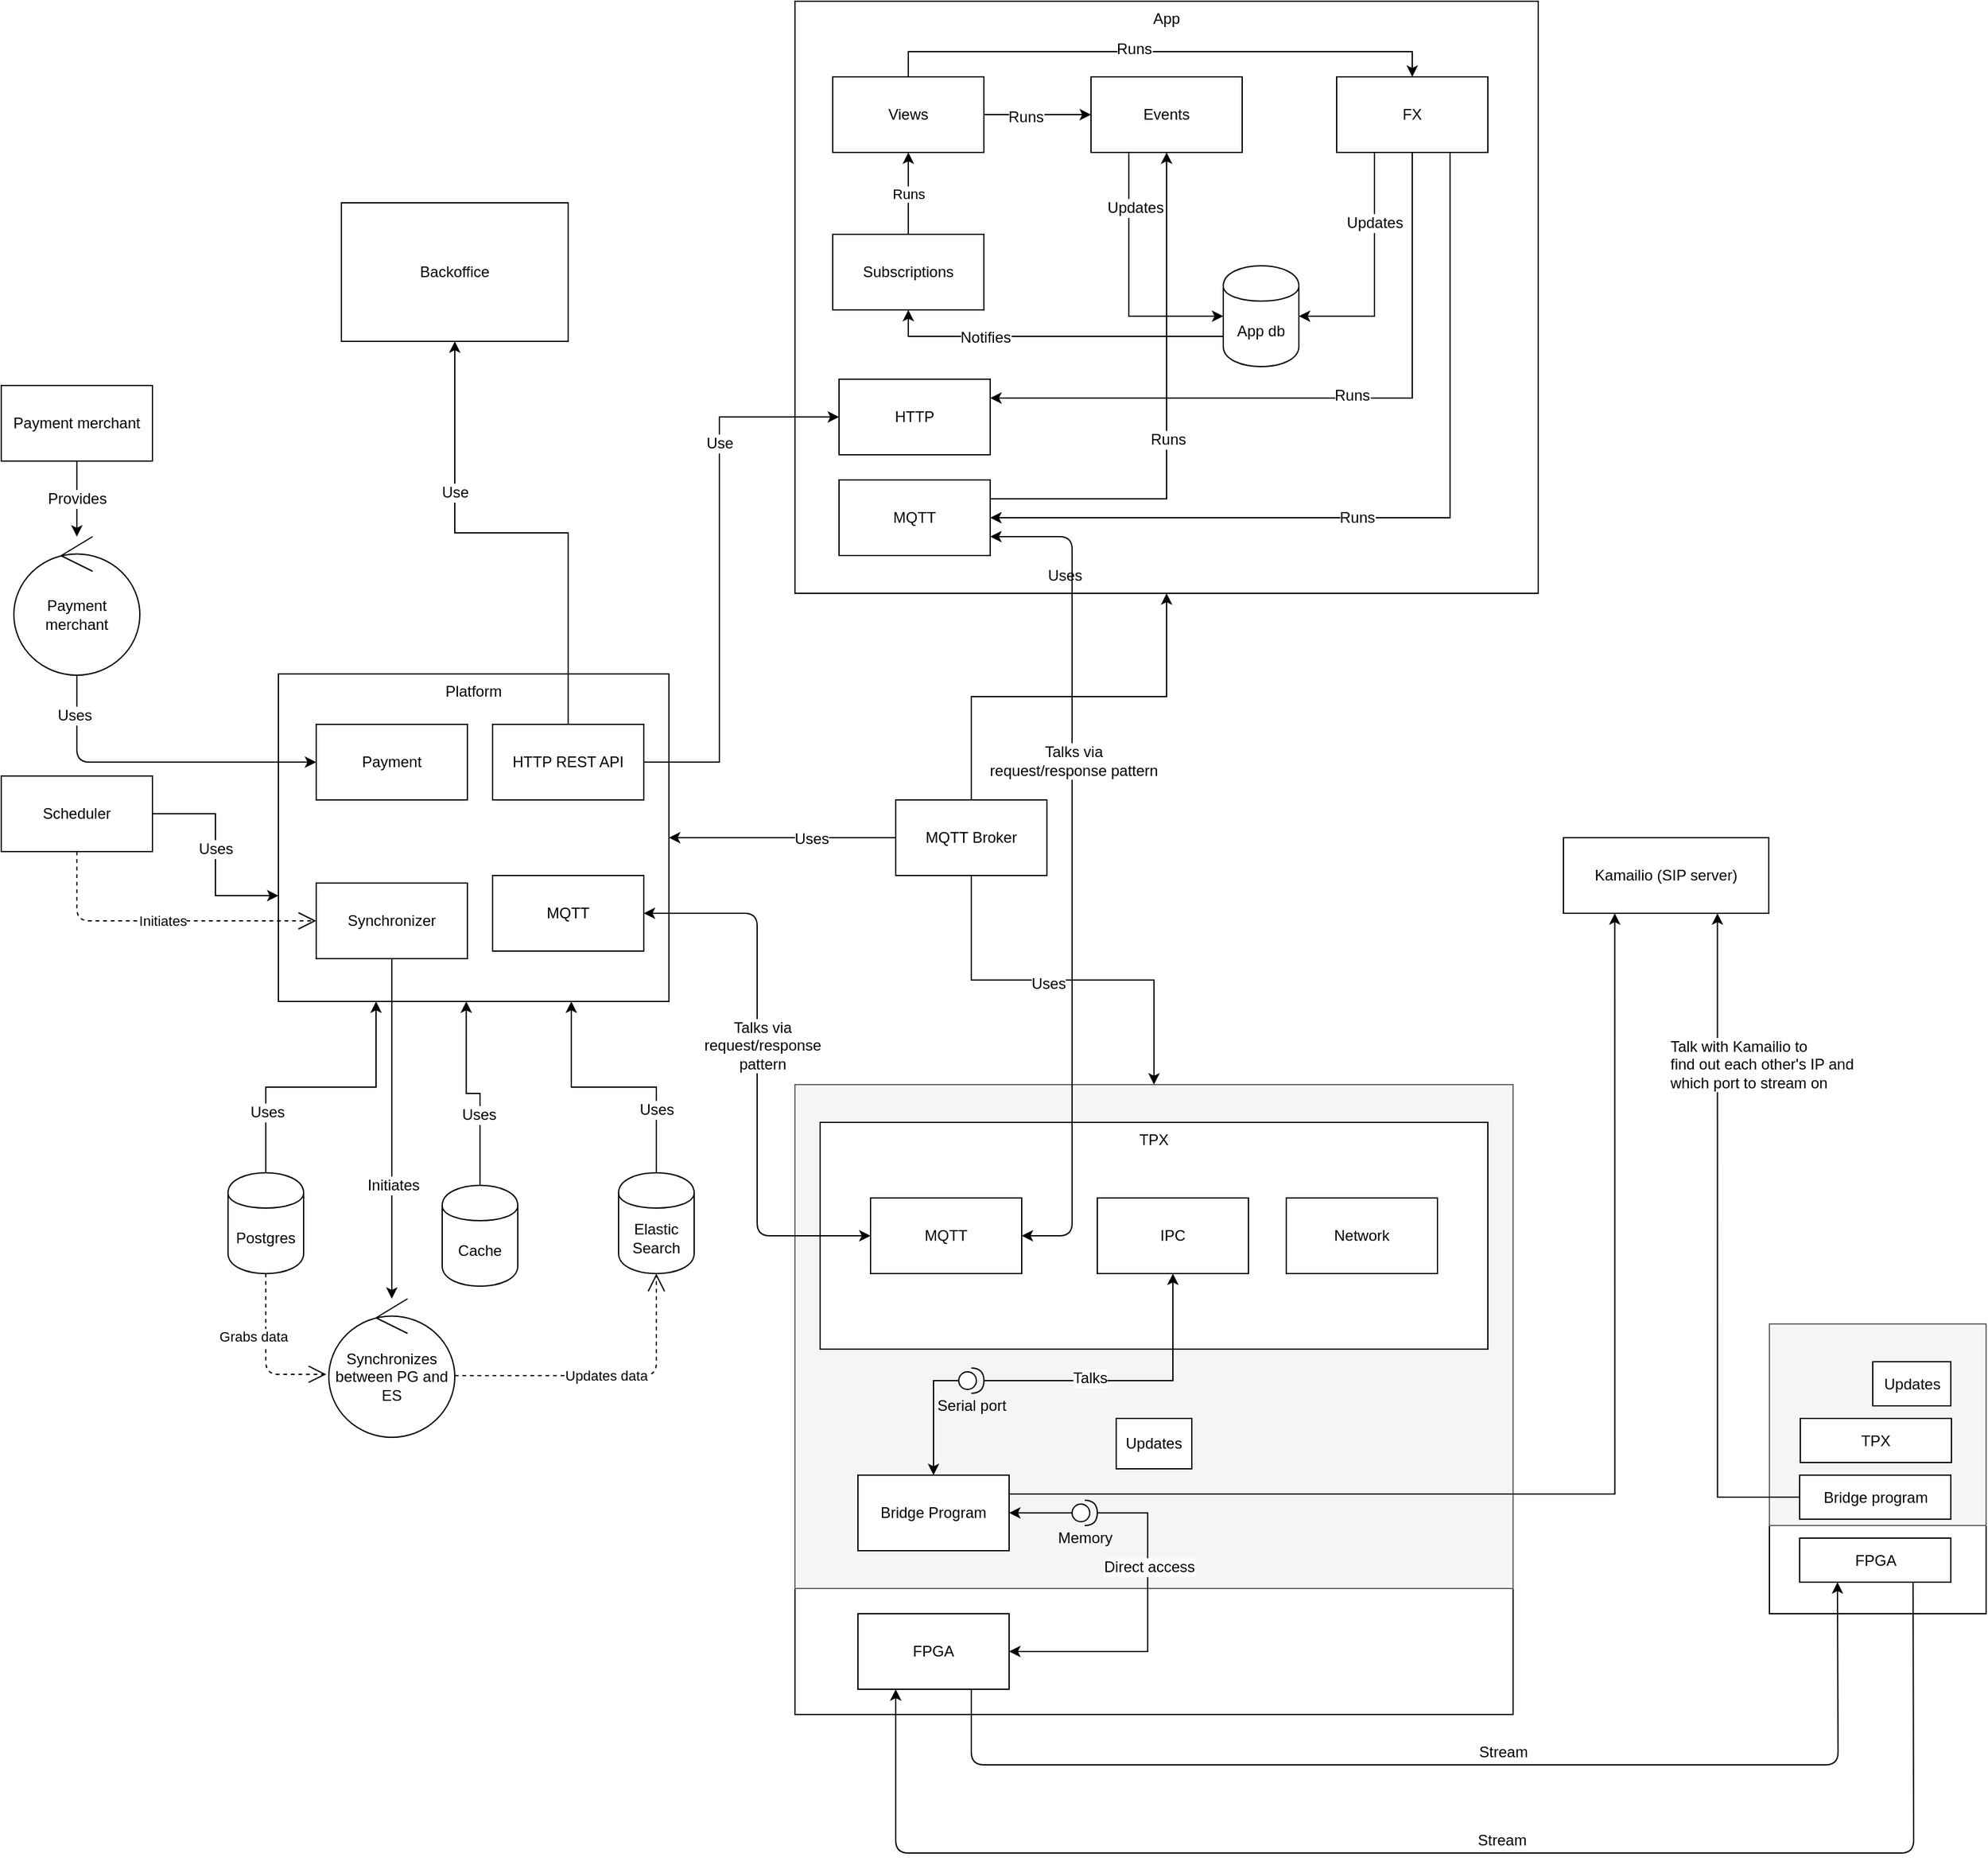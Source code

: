 <mxfile version="15.7.3" type="device" pages="2"><diagram id="HT5dJQFOs7rQw-L5njUV" name="Architecture"><mxGraphModel dx="2128" dy="2375" grid="1" gridSize="10" guides="1" tooltips="1" connect="1" arrows="1" fold="1" page="1" pageScale="1" pageWidth="827" pageHeight="1169" math="0" shadow="0"><root><mxCell id="0"/><mxCell id="1" parent="0"/><mxCell id="mFptrbSdOVOwzfB0CkBi-6" value="Teleporter" style="rounded=0;whiteSpace=wrap;html=1;verticalAlign=top;" parent="1" vertex="1"><mxGeometry x="1153.5" y="840" width="172" height="230" as="geometry"/></mxCell><mxCell id="mFptrbSdOVOwzfB0CkBi-57" value="" style="rounded=0;whiteSpace=wrap;html=1;labelBackgroundColor=#ffffff;fillColor=#f5f5f5;strokeColor=#666666;fontColor=#333333;" parent="1" vertex="1"><mxGeometry x="1153.5" y="840" width="172" height="160" as="geometry"/></mxCell><mxCell id="2HU5JcgqgjeHZwn7uKAU-3" value="Teleporter" style="rounded=0;whiteSpace=wrap;html=1;verticalAlign=top;" parent="1" vertex="1"><mxGeometry x="380" y="650" width="570" height="500" as="geometry"/></mxCell><mxCell id="mFptrbSdOVOwzfB0CkBi-56" value="" style="rounded=0;whiteSpace=wrap;html=1;labelBackgroundColor=#ffffff;fillColor=#f5f5f5;strokeColor=#666666;fontColor=#333333;" parent="1" vertex="1"><mxGeometry x="380" y="650" width="570" height="400" as="geometry"/></mxCell><mxCell id="2HU5JcgqgjeHZwn7uKAU-63" value="TPX" style="rounded=0;whiteSpace=wrap;html=1;align=center;verticalAlign=top;" parent="1" vertex="1"><mxGeometry x="400" y="680" width="530" height="180" as="geometry"/></mxCell><mxCell id="2HU5JcgqgjeHZwn7uKAU-1" value="App" style="rounded=0;whiteSpace=wrap;html=1;verticalAlign=top;" parent="1" vertex="1"><mxGeometry x="380" y="-210" width="590" height="470" as="geometry"/></mxCell><mxCell id="2HU5JcgqgjeHZwn7uKAU-2" value="Platform" style="rounded=0;whiteSpace=wrap;html=1;align=center;verticalAlign=top;" parent="1" vertex="1"><mxGeometry x="-30" y="324" width="310" height="260" as="geometry"/></mxCell><mxCell id="2HU5JcgqgjeHZwn7uKAU-33" style="edgeStyle=orthogonalEdgeStyle;rounded=0;orthogonalLoop=1;jettySize=auto;html=1;exitX=0.5;exitY=1;exitDx=0;exitDy=0;" parent="1" source="2HU5JcgqgjeHZwn7uKAU-4" target="2HU5JcgqgjeHZwn7uKAU-3" edge="1"><mxGeometry relative="1" as="geometry"/></mxCell><mxCell id="2HU5JcgqgjeHZwn7uKAU-38" value="Uses" style="text;html=1;resizable=0;points=[];align=center;verticalAlign=middle;labelBackgroundColor=#ffffff;" parent="2HU5JcgqgjeHZwn7uKAU-33" vertex="1" connectable="0"><mxGeometry x="0.248" y="1" relative="1" as="geometry"><mxPoint x="-50" y="4" as="offset"/></mxGeometry></mxCell><mxCell id="2HU5JcgqgjeHZwn7uKAU-34" style="edgeStyle=orthogonalEdgeStyle;rounded=0;orthogonalLoop=1;jettySize=auto;html=1;exitX=0.5;exitY=0;exitDx=0;exitDy=0;entryX=0.5;entryY=1;entryDx=0;entryDy=0;" parent="1" source="2HU5JcgqgjeHZwn7uKAU-4" target="2HU5JcgqgjeHZwn7uKAU-1" edge="1"><mxGeometry relative="1" as="geometry"/></mxCell><mxCell id="2HU5JcgqgjeHZwn7uKAU-37" value="Uses" style="text;html=1;resizable=0;points=[];align=center;verticalAlign=middle;labelBackgroundColor=#ffffff;" parent="2HU5JcgqgjeHZwn7uKAU-34" vertex="1" connectable="0"><mxGeometry x="-0.344" y="48" relative="1" as="geometry"><mxPoint x="51" y="-48" as="offset"/></mxGeometry></mxCell><mxCell id="2HU5JcgqgjeHZwn7uKAU-35" style="edgeStyle=orthogonalEdgeStyle;rounded=0;orthogonalLoop=1;jettySize=auto;html=1;exitX=0;exitY=0.5;exitDx=0;exitDy=0;entryX=1;entryY=0.5;entryDx=0;entryDy=0;" parent="1" source="2HU5JcgqgjeHZwn7uKAU-4" target="2HU5JcgqgjeHZwn7uKAU-2" edge="1"><mxGeometry relative="1" as="geometry"/></mxCell><mxCell id="2HU5JcgqgjeHZwn7uKAU-36" value="Uses" style="text;html=1;resizable=0;points=[];align=center;verticalAlign=middle;labelBackgroundColor=#ffffff;" parent="2HU5JcgqgjeHZwn7uKAU-35" vertex="1" connectable="0"><mxGeometry x="-0.256" y="1" relative="1" as="geometry"><mxPoint as="offset"/></mxGeometry></mxCell><mxCell id="2HU5JcgqgjeHZwn7uKAU-4" value="MQTT Broker" style="rounded=0;whiteSpace=wrap;html=1;" parent="1" vertex="1"><mxGeometry x="460" y="424" width="120" height="60" as="geometry"/></mxCell><mxCell id="2HU5JcgqgjeHZwn7uKAU-13" style="edgeStyle=orthogonalEdgeStyle;rounded=0;orthogonalLoop=1;jettySize=auto;html=1;exitX=0.5;exitY=0;exitDx=0;exitDy=0;entryX=0.25;entryY=1;entryDx=0;entryDy=0;" parent="1" source="2HU5JcgqgjeHZwn7uKAU-7" target="2HU5JcgqgjeHZwn7uKAU-2" edge="1"><mxGeometry relative="1" as="geometry"/></mxCell><mxCell id="2HU5JcgqgjeHZwn7uKAU-15" value="Uses" style="text;html=1;resizable=0;points=[];align=center;verticalAlign=middle;labelBackgroundColor=#ffffff;" parent="2HU5JcgqgjeHZwn7uKAU-13" vertex="1" connectable="0"><mxGeometry x="-0.564" y="-1" relative="1" as="geometry"><mxPoint as="offset"/></mxGeometry></mxCell><mxCell id="2HU5JcgqgjeHZwn7uKAU-7" value="Postgres" style="shape=cylinder;whiteSpace=wrap;html=1;boundedLbl=1;backgroundOutline=1;align=center;" parent="1" vertex="1"><mxGeometry x="-70" y="720" width="60" height="80" as="geometry"/></mxCell><mxCell id="2HU5JcgqgjeHZwn7uKAU-12" style="edgeStyle=orthogonalEdgeStyle;rounded=0;orthogonalLoop=1;jettySize=auto;html=1;exitX=0.5;exitY=0;exitDx=0;exitDy=0;entryX=0.75;entryY=1;entryDx=0;entryDy=0;" parent="1" source="2HU5JcgqgjeHZwn7uKAU-8" target="2HU5JcgqgjeHZwn7uKAU-2" edge="1"><mxGeometry relative="1" as="geometry"/></mxCell><mxCell id="2HU5JcgqgjeHZwn7uKAU-16" value="Uses" style="text;html=1;resizable=0;points=[];align=center;verticalAlign=middle;labelBackgroundColor=#ffffff;" parent="2HU5JcgqgjeHZwn7uKAU-12" vertex="1" connectable="0"><mxGeometry x="-0.412" y="1" relative="1" as="geometry"><mxPoint x="1" y="10" as="offset"/></mxGeometry></mxCell><mxCell id="2HU5JcgqgjeHZwn7uKAU-8" value="Elastic&lt;br&gt;Search" style="shape=cylinder;whiteSpace=wrap;html=1;boundedLbl=1;backgroundOutline=1;align=center;" parent="1" vertex="1"><mxGeometry x="240" y="720" width="60" height="80" as="geometry"/></mxCell><mxCell id="2HU5JcgqgjeHZwn7uKAU-55" style="edgeStyle=orthogonalEdgeStyle;rounded=0;orthogonalLoop=1;jettySize=auto;html=1;exitX=1;exitY=0.5;exitDx=0;exitDy=0;entryX=0;entryY=0.5;entryDx=0;entryDy=0;" parent="1" source="2HU5JcgqgjeHZwn7uKAU-14" target="2HU5JcgqgjeHZwn7uKAU-52" edge="1"><mxGeometry relative="1" as="geometry"><Array as="points"><mxPoint x="320" y="394"/><mxPoint x="320" y="120"/></Array></mxGeometry></mxCell><mxCell id="2HU5JcgqgjeHZwn7uKAU-56" value="Use" style="text;html=1;resizable=0;points=[];align=center;verticalAlign=middle;labelBackgroundColor=#ffffff;" parent="2HU5JcgqgjeHZwn7uKAU-55" vertex="1" connectable="0"><mxGeometry x="0.067" y="-2" relative="1" as="geometry"><mxPoint x="-2" y="-84" as="offset"/></mxGeometry></mxCell><mxCell id="mFptrbSdOVOwzfB0CkBi-19" style="edgeStyle=orthogonalEdgeStyle;rounded=0;orthogonalLoop=1;jettySize=auto;html=1;exitX=0.5;exitY=0;exitDx=0;exitDy=0;" parent="1" source="2HU5JcgqgjeHZwn7uKAU-14" target="mFptrbSdOVOwzfB0CkBi-17" edge="1"><mxGeometry relative="1" as="geometry"/></mxCell><mxCell id="mFptrbSdOVOwzfB0CkBi-20" value="Use" style="text;html=1;resizable=0;points=[];align=center;verticalAlign=middle;labelBackgroundColor=#ffffff;" parent="mFptrbSdOVOwzfB0CkBi-19" vertex="1" connectable="0"><mxGeometry x="-0.283" y="41" relative="1" as="geometry"><mxPoint x="-49" y="-43" as="offset"/></mxGeometry></mxCell><mxCell id="2HU5JcgqgjeHZwn7uKAU-14" value="HTTP REST API" style="rounded=0;whiteSpace=wrap;html=1;align=center;" parent="1" vertex="1"><mxGeometry x="140" y="364" width="120" height="60" as="geometry"/></mxCell><mxCell id="2HU5JcgqgjeHZwn7uKAU-18" style="edgeStyle=orthogonalEdgeStyle;rounded=0;orthogonalLoop=1;jettySize=auto;html=1;exitX=0.5;exitY=0;exitDx=0;exitDy=0;entryX=0.481;entryY=1;entryDx=0;entryDy=0;entryPerimeter=0;" parent="1" source="2HU5JcgqgjeHZwn7uKAU-17" target="2HU5JcgqgjeHZwn7uKAU-2" edge="1"><mxGeometry relative="1" as="geometry"/></mxCell><mxCell id="2HU5JcgqgjeHZwn7uKAU-19" value="Uses" style="text;html=1;resizable=0;points=[];align=center;verticalAlign=middle;labelBackgroundColor=#ffffff;" parent="2HU5JcgqgjeHZwn7uKAU-18" vertex="1" connectable="0"><mxGeometry x="-0.287" y="1" relative="1" as="geometry"><mxPoint as="offset"/></mxGeometry></mxCell><mxCell id="2HU5JcgqgjeHZwn7uKAU-17" value="Cache" style="shape=cylinder;whiteSpace=wrap;html=1;boundedLbl=1;backgroundOutline=1;align=center;" parent="1" vertex="1"><mxGeometry x="100" y="730" width="60" height="80" as="geometry"/></mxCell><mxCell id="2HU5JcgqgjeHZwn7uKAU-22" style="edgeStyle=orthogonalEdgeStyle;rounded=0;orthogonalLoop=1;jettySize=auto;html=1;exitX=1;exitY=0.5;exitDx=0;exitDy=0;entryX=0;entryY=0.677;entryDx=0;entryDy=0;entryPerimeter=0;" parent="1" source="2HU5JcgqgjeHZwn7uKAU-20" target="2HU5JcgqgjeHZwn7uKAU-2" edge="1"><mxGeometry relative="1" as="geometry"/></mxCell><mxCell id="2HU5JcgqgjeHZwn7uKAU-23" value="Uses" style="text;html=1;resizable=0;points=[];align=center;verticalAlign=middle;labelBackgroundColor=#ffffff;" parent="2HU5JcgqgjeHZwn7uKAU-22" vertex="1" connectable="0"><mxGeometry x="-0.309" relative="1" as="geometry"><mxPoint y="21" as="offset"/></mxGeometry></mxCell><mxCell id="2HU5JcgqgjeHZwn7uKAU-20" value="Scheduler" style="rounded=0;whiteSpace=wrap;html=1;align=center;" parent="1" vertex="1"><mxGeometry x="-250" y="405" width="120" height="60" as="geometry"/></mxCell><mxCell id="2HU5JcgqgjeHZwn7uKAU-25" style="edgeStyle=orthogonalEdgeStyle;rounded=0;orthogonalLoop=1;jettySize=auto;html=1;exitX=0.5;exitY=1;exitDx=0;exitDy=0;" parent="1" source="2HU5JcgqgjeHZwn7uKAU-21" target="2HU5JcgqgjeHZwn7uKAU-24" edge="1"><mxGeometry relative="1" as="geometry"/></mxCell><mxCell id="2HU5JcgqgjeHZwn7uKAU-26" value="Initiates" style="text;html=1;resizable=0;points=[];align=center;verticalAlign=middle;labelBackgroundColor=#ffffff;" parent="2HU5JcgqgjeHZwn7uKAU-25" vertex="1" connectable="0"><mxGeometry x="0.333" y="1" relative="1" as="geometry"><mxPoint as="offset"/></mxGeometry></mxCell><mxCell id="2HU5JcgqgjeHZwn7uKAU-21" value="Synchronizer" style="rounded=0;whiteSpace=wrap;html=1;align=center;" parent="1" vertex="1"><mxGeometry y="490" width="120" height="60" as="geometry"/></mxCell><mxCell id="2HU5JcgqgjeHZwn7uKAU-24" value="Synchronizes between PG and ES" style="ellipse;shape=umlControl;whiteSpace=wrap;html=1;align=center;" parent="1" vertex="1"><mxGeometry x="10" y="820" width="100" height="110" as="geometry"/></mxCell><mxCell id="2HU5JcgqgjeHZwn7uKAU-30" value="Grabs data" style="endArrow=open;endSize=12;dashed=1;html=1;entryX=-0.02;entryY=0.545;entryDx=0;entryDy=0;entryPerimeter=0;exitX=0.5;exitY=1;exitDx=0;exitDy=0;" parent="1" source="2HU5JcgqgjeHZwn7uKAU-7" target="2HU5JcgqgjeHZwn7uKAU-24" edge="1"><mxGeometry x="-0.219" y="-10" width="160" relative="1" as="geometry"><mxPoint x="-250" y="950" as="sourcePoint"/><mxPoint x="-90" y="950" as="targetPoint"/><Array as="points"><mxPoint x="-40" y="880"/></Array><mxPoint as="offset"/></mxGeometry></mxCell><mxCell id="2HU5JcgqgjeHZwn7uKAU-31" value="Updates data" style="endArrow=open;endSize=12;dashed=1;html=1;exitX=1;exitY=0.555;exitDx=0;exitDy=0;exitPerimeter=0;entryX=0.5;entryY=1;entryDx=0;entryDy=0;" parent="1" source="2HU5JcgqgjeHZwn7uKAU-24" target="2HU5JcgqgjeHZwn7uKAU-8" edge="1"><mxGeometry width="160" relative="1" as="geometry"><mxPoint x="150" y="890" as="sourcePoint"/><mxPoint x="310" y="890" as="targetPoint"/><Array as="points"><mxPoint x="270" y="881"/></Array></mxGeometry></mxCell><mxCell id="2HU5JcgqgjeHZwn7uKAU-32" value="Initiates" style="endArrow=open;endSize=12;dashed=1;html=1;exitX=0.5;exitY=1;exitDx=0;exitDy=0;entryX=0;entryY=0.5;entryDx=0;entryDy=0;" parent="1" source="2HU5JcgqgjeHZwn7uKAU-20" target="2HU5JcgqgjeHZwn7uKAU-21" edge="1"><mxGeometry width="160" relative="1" as="geometry"><mxPoint x="-250" y="950" as="sourcePoint"/><mxPoint x="-90" y="950" as="targetPoint"/><Array as="points"><mxPoint x="-190" y="520"/></Array></mxGeometry></mxCell><mxCell id="2HU5JcgqgjeHZwn7uKAU-45" value="MQTT" style="rounded=0;whiteSpace=wrap;html=1;align=center;" parent="1" vertex="1"><mxGeometry x="140" y="484" width="120" height="60" as="geometry"/></mxCell><mxCell id="mFptrbSdOVOwzfB0CkBi-40" style="edgeStyle=orthogonalEdgeStyle;rounded=0;orthogonalLoop=1;jettySize=auto;html=1;exitX=1;exitY=0.25;exitDx=0;exitDy=0;entryX=0.5;entryY=1;entryDx=0;entryDy=0;" parent="1" source="2HU5JcgqgjeHZwn7uKAU-46" target="mFptrbSdOVOwzfB0CkBi-32" edge="1"><mxGeometry relative="1" as="geometry"/></mxCell><mxCell id="mFptrbSdOVOwzfB0CkBi-41" value="Runs" style="text;html=1;resizable=0;points=[];align=center;verticalAlign=middle;labelBackgroundColor=#ffffff;" parent="mFptrbSdOVOwzfB0CkBi-40" vertex="1" connectable="0"><mxGeometry x="-0.199" y="21" relative="1" as="geometry"><mxPoint x="22" y="-21" as="offset"/></mxGeometry></mxCell><mxCell id="2HU5JcgqgjeHZwn7uKAU-46" value="MQTT" style="rounded=0;whiteSpace=wrap;html=1;align=center;" parent="1" vertex="1"><mxGeometry x="415" y="170" width="120" height="60" as="geometry"/></mxCell><mxCell id="2HU5JcgqgjeHZwn7uKAU-48" value="" style="endArrow=classic;startArrow=classic;html=1;entryX=1;entryY=0.75;entryDx=0;entryDy=0;exitX=1;exitY=0.5;exitDx=0;exitDy=0;" parent="1" source="2HU5JcgqgjeHZwn7uKAU-47" target="2HU5JcgqgjeHZwn7uKAU-46" edge="1"><mxGeometry width="50" height="50" relative="1" as="geometry"><mxPoint x="-200" y="1000" as="sourcePoint"/><mxPoint x="-160" y="950" as="targetPoint"/><Array as="points"><mxPoint x="600" y="770"/><mxPoint x="600" y="215"/></Array></mxGeometry></mxCell><mxCell id="2HU5JcgqgjeHZwn7uKAU-49" value="Talks via &lt;br&gt;request/response pattern" style="text;html=1;resizable=0;points=[];align=center;verticalAlign=middle;labelBackgroundColor=#ffffff;" parent="2HU5JcgqgjeHZwn7uKAU-48" vertex="1" connectable="0"><mxGeometry x="0.264" y="-1" relative="1" as="geometry"><mxPoint as="offset"/></mxGeometry></mxCell><mxCell id="2HU5JcgqgjeHZwn7uKAU-50" value="" style="endArrow=classic;startArrow=classic;html=1;entryX=0;entryY=0.5;entryDx=0;entryDy=0;exitX=1;exitY=0.5;exitDx=0;exitDy=0;" parent="1" source="2HU5JcgqgjeHZwn7uKAU-45" target="2HU5JcgqgjeHZwn7uKAU-47" edge="1"><mxGeometry width="50" height="50" relative="1" as="geometry"><mxPoint x="-210" y="1000" as="sourcePoint"/><mxPoint x="-160" y="950" as="targetPoint"/><Array as="points"><mxPoint x="350" y="514"/><mxPoint x="350" y="770"/></Array></mxGeometry></mxCell><mxCell id="2HU5JcgqgjeHZwn7uKAU-51" value="Talks via&lt;br&gt;request/response&lt;br&gt;pattern" style="text;html=1;resizable=0;points=[];align=center;verticalAlign=middle;labelBackgroundColor=#ffffff;" parent="2HU5JcgqgjeHZwn7uKAU-50" vertex="1" connectable="0"><mxGeometry x="-0.105" y="4" relative="1" as="geometry"><mxPoint as="offset"/></mxGeometry></mxCell><mxCell id="2HU5JcgqgjeHZwn7uKAU-52" value="HTTP" style="rounded=0;whiteSpace=wrap;html=1;align=center;" parent="1" vertex="1"><mxGeometry x="415" y="90" width="120" height="60" as="geometry"/></mxCell><mxCell id="mFptrbSdOVOwzfB0CkBi-46" style="edgeStyle=orthogonalEdgeStyle;rounded=0;orthogonalLoop=1;jettySize=auto;html=1;exitX=0;exitY=0.7;exitDx=0;exitDy=0;entryX=0.5;entryY=1;entryDx=0;entryDy=0;" parent="1" source="2HU5JcgqgjeHZwn7uKAU-57" target="mFptrbSdOVOwzfB0CkBi-34" edge="1"><mxGeometry relative="1" as="geometry"/></mxCell><mxCell id="mFptrbSdOVOwzfB0CkBi-47" value="Notifies" style="text;html=1;resizable=0;points=[];align=center;verticalAlign=middle;labelBackgroundColor=#ffffff;" parent="mFptrbSdOVOwzfB0CkBi-46" vertex="1" connectable="0"><mxGeometry x="0.398" y="1" relative="1" as="geometry"><mxPoint as="offset"/></mxGeometry></mxCell><mxCell id="2HU5JcgqgjeHZwn7uKAU-57" value="App db" style="shape=cylinder;whiteSpace=wrap;html=1;boundedLbl=1;backgroundOutline=1;align=center;" parent="1" vertex="1"><mxGeometry x="720" width="60" height="80" as="geometry"/></mxCell><mxCell id="mFptrbSdOVOwzfB0CkBi-14" style="edgeStyle=orthogonalEdgeStyle;rounded=0;orthogonalLoop=1;jettySize=auto;html=1;exitX=1;exitY=0.25;exitDx=0;exitDy=0;entryX=0.25;entryY=1;entryDx=0;entryDy=0;" parent="1" source="2HU5JcgqgjeHZwn7uKAU-64" target="mFptrbSdOVOwzfB0CkBi-13" edge="1"><mxGeometry relative="1" as="geometry"/></mxCell><mxCell id="2HU5JcgqgjeHZwn7uKAU-64" value="Bridge Program" style="rounded=0;whiteSpace=wrap;html=1;align=center;" parent="1" vertex="1"><mxGeometry x="430" y="960" width="120" height="60" as="geometry"/></mxCell><mxCell id="2HU5JcgqgjeHZwn7uKAU-47" value="MQTT" style="rounded=0;whiteSpace=wrap;html=1;align=center;" parent="1" vertex="1"><mxGeometry x="440" y="740" width="120" height="60" as="geometry"/></mxCell><mxCell id="2HU5JcgqgjeHZwn7uKAU-67" value="FPGA" style="rounded=0;whiteSpace=wrap;html=1;align=center;" parent="1" vertex="1"><mxGeometry x="430" y="1070" width="120" height="60" as="geometry"/></mxCell><mxCell id="2HU5JcgqgjeHZwn7uKAU-72" style="edgeStyle=orthogonalEdgeStyle;rounded=0;orthogonalLoop=1;jettySize=auto;html=1;exitX=1;exitY=0.5;exitDx=0;exitDy=0;exitPerimeter=0;entryX=0.5;entryY=1;entryDx=0;entryDy=0;" parent="1" source="2HU5JcgqgjeHZwn7uKAU-70" target="mFptrbSdOVOwzfB0CkBi-58" edge="1"><mxGeometry relative="1" as="geometry"/></mxCell><mxCell id="2HU5JcgqgjeHZwn7uKAU-78" value="Talks" style="text;html=1;resizable=0;points=[];align=center;verticalAlign=middle;labelBackgroundColor=#ffffff;" parent="2HU5JcgqgjeHZwn7uKAU-72" vertex="1" connectable="0"><mxGeometry x="-0.283" y="2" relative="1" as="geometry"><mxPoint as="offset"/></mxGeometry></mxCell><mxCell id="2HU5JcgqgjeHZwn7uKAU-73" style="edgeStyle=orthogonalEdgeStyle;rounded=0;orthogonalLoop=1;jettySize=auto;html=1;exitX=0;exitY=0.5;exitDx=0;exitDy=0;exitPerimeter=0;entryX=0.5;entryY=0;entryDx=0;entryDy=0;" parent="1" source="2HU5JcgqgjeHZwn7uKAU-70" target="2HU5JcgqgjeHZwn7uKAU-64" edge="1"><mxGeometry relative="1" as="geometry"/></mxCell><mxCell id="2HU5JcgqgjeHZwn7uKAU-70" value="Serial port" style="shape=providedRequiredInterface;html=1;verticalLabelPosition=bottom;align=center;" parent="1" vertex="1"><mxGeometry x="510" y="875" width="20" height="20" as="geometry"/></mxCell><mxCell id="2HU5JcgqgjeHZwn7uKAU-81" style="edgeStyle=orthogonalEdgeStyle;rounded=0;orthogonalLoop=1;jettySize=auto;html=1;exitX=1;exitY=0.5;exitDx=0;exitDy=0;exitPerimeter=0;entryX=1;entryY=0.5;entryDx=0;entryDy=0;" parent="1" source="2HU5JcgqgjeHZwn7uKAU-79" target="2HU5JcgqgjeHZwn7uKAU-67" edge="1"><mxGeometry relative="1" as="geometry"><Array as="points"><mxPoint x="660" y="990"/><mxPoint x="660" y="1100"/></Array></mxGeometry></mxCell><mxCell id="2HU5JcgqgjeHZwn7uKAU-82" value="Direct access" style="text;html=1;resizable=0;points=[];align=center;verticalAlign=middle;labelBackgroundColor=#ffffff;" parent="2HU5JcgqgjeHZwn7uKAU-81" vertex="1" connectable="0"><mxGeometry x="-0.361" y="1" relative="1" as="geometry"><mxPoint as="offset"/></mxGeometry></mxCell><mxCell id="2HU5JcgqgjeHZwn7uKAU-83" style="edgeStyle=orthogonalEdgeStyle;rounded=0;orthogonalLoop=1;jettySize=auto;html=1;exitX=0;exitY=0.5;exitDx=0;exitDy=0;exitPerimeter=0;entryX=1;entryY=0.5;entryDx=0;entryDy=0;" parent="1" source="2HU5JcgqgjeHZwn7uKAU-79" target="2HU5JcgqgjeHZwn7uKAU-64" edge="1"><mxGeometry relative="1" as="geometry"/></mxCell><mxCell id="2HU5JcgqgjeHZwn7uKAU-79" value="Memory" style="shape=providedRequiredInterface;html=1;verticalLabelPosition=bottom;align=center;" parent="1" vertex="1"><mxGeometry x="600" y="980" width="20" height="20" as="geometry"/></mxCell><mxCell id="mFptrbSdOVOwzfB0CkBi-2" value="TPX" style="rounded=0;whiteSpace=wrap;html=1;" parent="1" vertex="1"><mxGeometry x="1178" y="915" width="120" height="35" as="geometry"/></mxCell><mxCell id="mFptrbSdOVOwzfB0CkBi-15" style="edgeStyle=orthogonalEdgeStyle;rounded=0;orthogonalLoop=1;jettySize=auto;html=1;exitX=0;exitY=0.5;exitDx=0;exitDy=0;entryX=0.75;entryY=1;entryDx=0;entryDy=0;" parent="1" source="mFptrbSdOVOwzfB0CkBi-3" target="mFptrbSdOVOwzfB0CkBi-13" edge="1"><mxGeometry relative="1" as="geometry"/></mxCell><mxCell id="mFptrbSdOVOwzfB0CkBi-3" value="Bridge program" style="rounded=0;whiteSpace=wrap;html=1;" parent="1" vertex="1"><mxGeometry x="1177.5" y="960" width="120" height="35" as="geometry"/></mxCell><mxCell id="mFptrbSdOVOwzfB0CkBi-7" value="FPGA" style="rounded=0;whiteSpace=wrap;html=1;" parent="1" vertex="1"><mxGeometry x="1177.5" y="1010" width="120" height="35" as="geometry"/></mxCell><mxCell id="mFptrbSdOVOwzfB0CkBi-8" value="" style="endArrow=classic;html=1;entryX=0.25;entryY=1;entryDx=0;entryDy=0;exitX=0.75;exitY=1;exitDx=0;exitDy=0;" parent="1" source="2HU5JcgqgjeHZwn7uKAU-67" target="mFptrbSdOVOwzfB0CkBi-7" edge="1"><mxGeometry width="50" height="50" relative="1" as="geometry"><mxPoint x="250" y="1220" as="sourcePoint"/><mxPoint x="300" y="1170" as="targetPoint"/><Array as="points"><mxPoint x="520" y="1190"/><mxPoint x="1208" y="1190"/></Array></mxGeometry></mxCell><mxCell id="mFptrbSdOVOwzfB0CkBi-11" value="Stream" style="text;html=1;resizable=0;points=[];align=center;verticalAlign=middle;labelBackgroundColor=#ffffff;" parent="mFptrbSdOVOwzfB0CkBi-8" vertex="1" connectable="0"><mxGeometry x="0.078" y="1" relative="1" as="geometry"><mxPoint y="-9" as="offset"/></mxGeometry></mxCell><mxCell id="mFptrbSdOVOwzfB0CkBi-10" value="" style="endArrow=classic;html=1;exitX=0.75;exitY=1;exitDx=0;exitDy=0;entryX=0.25;entryY=1;entryDx=0;entryDy=0;" parent="1" source="mFptrbSdOVOwzfB0CkBi-7" target="2HU5JcgqgjeHZwn7uKAU-67" edge="1"><mxGeometry width="50" height="50" relative="1" as="geometry"><mxPoint x="210" y="1270" as="sourcePoint"/><mxPoint x="260" y="1220" as="targetPoint"/><Array as="points"><mxPoint x="1268" y="1260"/><mxPoint x="460" y="1260"/></Array></mxGeometry></mxCell><mxCell id="mFptrbSdOVOwzfB0CkBi-12" value="Stream" style="text;html=1;resizable=0;points=[];align=center;verticalAlign=middle;labelBackgroundColor=#ffffff;" parent="mFptrbSdOVOwzfB0CkBi-10" vertex="1" connectable="0"><mxGeometry x="-0.07" y="-3" relative="1" as="geometry"><mxPoint x="-6" y="-7" as="offset"/></mxGeometry></mxCell><mxCell id="mFptrbSdOVOwzfB0CkBi-13" value="Kamailio (SIP server)" style="rounded=0;whiteSpace=wrap;html=1;" parent="1" vertex="1"><mxGeometry x="990" y="454" width="163" height="60" as="geometry"/></mxCell><mxCell id="mFptrbSdOVOwzfB0CkBi-16" value="Talk with Kamailio to&lt;br&gt;find out each other's IP and&lt;br&gt;which port to stream on" style="text;html=1;resizable=0;points=[];autosize=1;align=left;verticalAlign=top;spacingTop=-4;labelBackgroundColor=#ffffff;" parent="1" vertex="1"><mxGeometry x="1073" y="610" width="160" height="40" as="geometry"/></mxCell><mxCell id="mFptrbSdOVOwzfB0CkBi-17" value="Backoffice" style="rounded=0;whiteSpace=wrap;html=1;labelBackgroundColor=#ffffff;" parent="1" vertex="1"><mxGeometry x="20" y="-50" width="180" height="110" as="geometry"/></mxCell><mxCell id="mFptrbSdOVOwzfB0CkBi-21" value="Payment merchant" style="ellipse;shape=umlControl;whiteSpace=wrap;html=1;align=center;" parent="1" vertex="1"><mxGeometry x="-240" y="215" width="100" height="110" as="geometry"/></mxCell><mxCell id="mFptrbSdOVOwzfB0CkBi-27" style="edgeStyle=orthogonalEdgeStyle;rounded=0;orthogonalLoop=1;jettySize=auto;html=1;exitX=0.5;exitY=1;exitDx=0;exitDy=0;" parent="1" source="mFptrbSdOVOwzfB0CkBi-22" target="mFptrbSdOVOwzfB0CkBi-21" edge="1"><mxGeometry relative="1" as="geometry"/></mxCell><mxCell id="mFptrbSdOVOwzfB0CkBi-28" value="Provides" style="text;html=1;resizable=0;points=[];align=center;verticalAlign=middle;labelBackgroundColor=#ffffff;" parent="mFptrbSdOVOwzfB0CkBi-27" vertex="1" connectable="0"><mxGeometry x="-0.233" y="4" relative="1" as="geometry"><mxPoint x="-4" y="7" as="offset"/></mxGeometry></mxCell><mxCell id="mFptrbSdOVOwzfB0CkBi-22" value="Payment merchant" style="rounded=0;whiteSpace=wrap;html=1;labelBackgroundColor=#ffffff;" parent="1" vertex="1"><mxGeometry x="-250" y="95" width="120" height="60" as="geometry"/></mxCell><mxCell id="mFptrbSdOVOwzfB0CkBi-24" value="Payment" style="rounded=0;whiteSpace=wrap;html=1;labelBackgroundColor=#ffffff;" parent="1" vertex="1"><mxGeometry y="364" width="120" height="60" as="geometry"/></mxCell><mxCell id="mFptrbSdOVOwzfB0CkBi-25" value="" style="endArrow=classic;html=1;entryX=0;entryY=0.5;entryDx=0;entryDy=0;exitX=0.5;exitY=1;exitDx=0;exitDy=0;exitPerimeter=0;" parent="1" source="mFptrbSdOVOwzfB0CkBi-21" target="mFptrbSdOVOwzfB0CkBi-24" edge="1"><mxGeometry width="50" height="50" relative="1" as="geometry"><mxPoint x="-270" y="460" as="sourcePoint"/><mxPoint x="-200" y="1290" as="targetPoint"/><Array as="points"><mxPoint x="-190" y="394"/></Array></mxGeometry></mxCell><mxCell id="mFptrbSdOVOwzfB0CkBi-26" value="Uses" style="text;html=1;resizable=0;points=[];align=center;verticalAlign=middle;labelBackgroundColor=#ffffff;" parent="mFptrbSdOVOwzfB0CkBi-25" vertex="1" connectable="0"><mxGeometry x="-0.757" y="-2" relative="1" as="geometry"><mxPoint as="offset"/></mxGeometry></mxCell><mxCell id="mFptrbSdOVOwzfB0CkBi-29" value="Updates" style="rounded=0;whiteSpace=wrap;html=1;labelBackgroundColor=#ffffff;" parent="1" vertex="1"><mxGeometry x="635" y="915" width="60" height="40" as="geometry"/></mxCell><mxCell id="mFptrbSdOVOwzfB0CkBi-30" value="Updates" style="rounded=0;whiteSpace=wrap;html=1;" parent="1" vertex="1"><mxGeometry x="1235.5" y="870" width="62" height="35" as="geometry"/></mxCell><mxCell id="mFptrbSdOVOwzfB0CkBi-49" style="edgeStyle=orthogonalEdgeStyle;rounded=0;orthogonalLoop=1;jettySize=auto;html=1;exitX=1;exitY=0.5;exitDx=0;exitDy=0;entryX=0;entryY=0.5;entryDx=0;entryDy=0;" parent="1" source="mFptrbSdOVOwzfB0CkBi-31" target="mFptrbSdOVOwzfB0CkBi-32" edge="1"><mxGeometry relative="1" as="geometry"/></mxCell><mxCell id="mFptrbSdOVOwzfB0CkBi-51" value="Runs" style="text;html=1;resizable=0;points=[];align=center;verticalAlign=middle;labelBackgroundColor=#ffffff;" parent="mFptrbSdOVOwzfB0CkBi-49" vertex="1" connectable="0"><mxGeometry x="-0.236" y="-2" relative="1" as="geometry"><mxPoint as="offset"/></mxGeometry></mxCell><mxCell id="mFptrbSdOVOwzfB0CkBi-50" style="edgeStyle=orthogonalEdgeStyle;rounded=0;orthogonalLoop=1;jettySize=auto;html=1;exitX=0.5;exitY=0;exitDx=0;exitDy=0;entryX=0.5;entryY=0;entryDx=0;entryDy=0;" parent="1" source="mFptrbSdOVOwzfB0CkBi-31" target="mFptrbSdOVOwzfB0CkBi-33" edge="1"><mxGeometry relative="1" as="geometry"/></mxCell><mxCell id="mFptrbSdOVOwzfB0CkBi-52" value="Runs" style="text;html=1;resizable=0;points=[];align=center;verticalAlign=middle;labelBackgroundColor=#ffffff;" parent="mFptrbSdOVOwzfB0CkBi-50" vertex="1" connectable="0"><mxGeometry x="-0.097" y="2" relative="1" as="geometry"><mxPoint as="offset"/></mxGeometry></mxCell><mxCell id="mFptrbSdOVOwzfB0CkBi-31" value="Views" style="rounded=0;whiteSpace=wrap;html=1;labelBackgroundColor=#ffffff;" parent="1" vertex="1"><mxGeometry x="410" y="-150" width="120" height="60" as="geometry"/></mxCell><mxCell id="mFptrbSdOVOwzfB0CkBi-42" style="edgeStyle=orthogonalEdgeStyle;rounded=0;orthogonalLoop=1;jettySize=auto;html=1;exitX=0.25;exitY=1;exitDx=0;exitDy=0;entryX=0;entryY=0.5;entryDx=0;entryDy=0;" parent="1" source="mFptrbSdOVOwzfB0CkBi-32" target="2HU5JcgqgjeHZwn7uKAU-57" edge="1"><mxGeometry relative="1" as="geometry"/></mxCell><mxCell id="mFptrbSdOVOwzfB0CkBi-43" value="Updates" style="text;html=1;resizable=0;points=[];align=center;verticalAlign=middle;labelBackgroundColor=#ffffff;" parent="mFptrbSdOVOwzfB0CkBi-42" vertex="1" connectable="0"><mxGeometry x="-0.102" y="21" relative="1" as="geometry"><mxPoint x="-16" y="-48.5" as="offset"/></mxGeometry></mxCell><mxCell id="mFptrbSdOVOwzfB0CkBi-32" value="Events" style="rounded=0;whiteSpace=wrap;html=1;labelBackgroundColor=#ffffff;" parent="1" vertex="1"><mxGeometry x="615" y="-150" width="120" height="60" as="geometry"/></mxCell><mxCell id="mFptrbSdOVOwzfB0CkBi-35" style="edgeStyle=orthogonalEdgeStyle;rounded=0;orthogonalLoop=1;jettySize=auto;html=1;exitX=0.5;exitY=1;exitDx=0;exitDy=0;entryX=1;entryY=0.25;entryDx=0;entryDy=0;" parent="1" source="mFptrbSdOVOwzfB0CkBi-33" target="2HU5JcgqgjeHZwn7uKAU-52" edge="1"><mxGeometry relative="1" as="geometry"/></mxCell><mxCell id="mFptrbSdOVOwzfB0CkBi-53" value="Runs" style="text;html=1;resizable=0;points=[];align=center;verticalAlign=middle;labelBackgroundColor=#ffffff;" parent="mFptrbSdOVOwzfB0CkBi-35" vertex="1" connectable="0"><mxGeometry x="-0.271" y="-48" relative="1" as="geometry"><mxPoint as="offset"/></mxGeometry></mxCell><mxCell id="mFptrbSdOVOwzfB0CkBi-44" style="edgeStyle=orthogonalEdgeStyle;rounded=0;orthogonalLoop=1;jettySize=auto;html=1;exitX=0.25;exitY=1;exitDx=0;exitDy=0;entryX=1;entryY=0.5;entryDx=0;entryDy=0;" parent="1" source="mFptrbSdOVOwzfB0CkBi-33" target="2HU5JcgqgjeHZwn7uKAU-57" edge="1"><mxGeometry relative="1" as="geometry"/></mxCell><mxCell id="mFptrbSdOVOwzfB0CkBi-45" value="Updates" style="text;html=1;resizable=0;points=[];align=center;verticalAlign=middle;labelBackgroundColor=#ffffff;" parent="mFptrbSdOVOwzfB0CkBi-44" vertex="1" connectable="0"><mxGeometry x="-0.409" relative="1" as="geometry"><mxPoint as="offset"/></mxGeometry></mxCell><mxCell id="mFptrbSdOVOwzfB0CkBi-54" style="edgeStyle=orthogonalEdgeStyle;rounded=0;orthogonalLoop=1;jettySize=auto;html=1;exitX=0.75;exitY=1;exitDx=0;exitDy=0;entryX=1;entryY=0.5;entryDx=0;entryDy=0;" parent="1" source="mFptrbSdOVOwzfB0CkBi-33" target="2HU5JcgqgjeHZwn7uKAU-46" edge="1"><mxGeometry relative="1" as="geometry"/></mxCell><mxCell id="mFptrbSdOVOwzfB0CkBi-55" value="Runs" style="text;html=1;resizable=0;points=[];align=center;verticalAlign=middle;labelBackgroundColor=#ffffff;" parent="mFptrbSdOVOwzfB0CkBi-54" vertex="1" connectable="0"><mxGeometry x="-0.122" y="-135" relative="1" as="geometry"><mxPoint x="61" y="2" as="offset"/></mxGeometry></mxCell><mxCell id="mFptrbSdOVOwzfB0CkBi-33" value="FX" style="rounded=0;whiteSpace=wrap;html=1;labelBackgroundColor=#ffffff;" parent="1" vertex="1"><mxGeometry x="810" y="-150" width="120" height="60" as="geometry"/></mxCell><mxCell id="mFptrbSdOVOwzfB0CkBi-48" value="Runs" style="edgeStyle=orthogonalEdgeStyle;rounded=0;orthogonalLoop=1;jettySize=auto;html=1;exitX=0.5;exitY=0;exitDx=0;exitDy=0;entryX=0.5;entryY=1;entryDx=0;entryDy=0;" parent="1" source="mFptrbSdOVOwzfB0CkBi-34" target="mFptrbSdOVOwzfB0CkBi-31" edge="1"><mxGeometry relative="1" as="geometry"/></mxCell><mxCell id="mFptrbSdOVOwzfB0CkBi-34" value="Subscriptions" style="rounded=0;whiteSpace=wrap;html=1;labelBackgroundColor=#ffffff;" parent="1" vertex="1"><mxGeometry x="410" y="-25" width="120" height="60" as="geometry"/></mxCell><mxCell id="mFptrbSdOVOwzfB0CkBi-58" value="IPC" style="rounded=0;whiteSpace=wrap;html=1;labelBackgroundColor=#ffffff;" parent="1" vertex="1"><mxGeometry x="620" y="740" width="120" height="60" as="geometry"/></mxCell><mxCell id="mFptrbSdOVOwzfB0CkBi-59" value="Network" style="rounded=0;whiteSpace=wrap;html=1;labelBackgroundColor=#ffffff;" parent="1" vertex="1"><mxGeometry x="770" y="740" width="120" height="60" as="geometry"/></mxCell></root></mxGraphModel></diagram><diagram name="Stripped down Architecture" id="rELa2qeJFt7TJTnhR1rX"><mxGraphModel dx="1933" dy="2194" grid="1" gridSize="10" guides="1" tooltips="1" connect="1" arrows="1" fold="1" page="1" pageScale="1" pageWidth="827" pageHeight="1169" math="0" shadow="0"><root><mxCell id="9Bm520Ne3o1djZPJWibA-0"/><mxCell id="9Bm520Ne3o1djZPJWibA-1" parent="9Bm520Ne3o1djZPJWibA-0"/><mxCell id="9Bm520Ne3o1djZPJWibA-2" value="Teleporter" style="rounded=0;whiteSpace=wrap;html=1;verticalAlign=top;" vertex="1" parent="9Bm520Ne3o1djZPJWibA-1"><mxGeometry x="1153.5" y="840" width="172" height="230" as="geometry"/></mxCell><mxCell id="9Bm520Ne3o1djZPJWibA-3" value="" style="rounded=0;whiteSpace=wrap;html=1;labelBackgroundColor=#ffffff;fillColor=#f5f5f5;strokeColor=#666666;fontColor=#333333;" vertex="1" parent="9Bm520Ne3o1djZPJWibA-1"><mxGeometry x="1153.5" y="840" width="172" height="160" as="geometry"/></mxCell><mxCell id="9Bm520Ne3o1djZPJWibA-4" value="Teleporter" style="rounded=0;whiteSpace=wrap;html=1;verticalAlign=top;" vertex="1" parent="9Bm520Ne3o1djZPJWibA-1"><mxGeometry x="380" y="650" width="570" height="500" as="geometry"/></mxCell><mxCell id="9Bm520Ne3o1djZPJWibA-5" value="" style="rounded=0;whiteSpace=wrap;html=1;labelBackgroundColor=#ffffff;fillColor=#f5f5f5;strokeColor=#666666;fontColor=#333333;" vertex="1" parent="9Bm520Ne3o1djZPJWibA-1"><mxGeometry x="380" y="650" width="570" height="400" as="geometry"/></mxCell><mxCell id="9Bm520Ne3o1djZPJWibA-6" value="TPX" style="rounded=0;whiteSpace=wrap;html=1;align=center;verticalAlign=top;" vertex="1" parent="9Bm520Ne3o1djZPJWibA-1"><mxGeometry x="400" y="680" width="530" height="180" as="geometry"/></mxCell><mxCell id="9Bm520Ne3o1djZPJWibA-7" value="App" style="rounded=0;whiteSpace=wrap;html=1;verticalAlign=top;" vertex="1" parent="9Bm520Ne3o1djZPJWibA-1"><mxGeometry x="380" y="-210" width="590" height="470" as="geometry"/></mxCell><mxCell id="9Bm520Ne3o1djZPJWibA-8" value="Platform" style="rounded=0;whiteSpace=wrap;html=1;align=center;verticalAlign=top;" vertex="1" parent="9Bm520Ne3o1djZPJWibA-1"><mxGeometry x="-30" y="324" width="310" height="260" as="geometry"/></mxCell><mxCell id="9Bm520Ne3o1djZPJWibA-9" style="edgeStyle=orthogonalEdgeStyle;rounded=0;orthogonalLoop=1;jettySize=auto;html=1;exitX=0.5;exitY=1;exitDx=0;exitDy=0;" edge="1" parent="9Bm520Ne3o1djZPJWibA-1" source="9Bm520Ne3o1djZPJWibA-15" target="9Bm520Ne3o1djZPJWibA-4"><mxGeometry relative="1" as="geometry"/></mxCell><mxCell id="9Bm520Ne3o1djZPJWibA-10" value="Uses" style="text;html=1;resizable=0;points=[];align=center;verticalAlign=middle;labelBackgroundColor=#ffffff;" vertex="1" connectable="0" parent="9Bm520Ne3o1djZPJWibA-9"><mxGeometry x="0.248" y="1" relative="1" as="geometry"><mxPoint x="-50" y="4" as="offset"/></mxGeometry></mxCell><mxCell id="9Bm520Ne3o1djZPJWibA-11" style="edgeStyle=orthogonalEdgeStyle;rounded=0;orthogonalLoop=1;jettySize=auto;html=1;exitX=0.5;exitY=0;exitDx=0;exitDy=0;entryX=0.5;entryY=1;entryDx=0;entryDy=0;" edge="1" parent="9Bm520Ne3o1djZPJWibA-1" source="9Bm520Ne3o1djZPJWibA-15" target="9Bm520Ne3o1djZPJWibA-7"><mxGeometry relative="1" as="geometry"/></mxCell><mxCell id="9Bm520Ne3o1djZPJWibA-12" value="Uses" style="text;html=1;resizable=0;points=[];align=center;verticalAlign=middle;labelBackgroundColor=#ffffff;" vertex="1" connectable="0" parent="9Bm520Ne3o1djZPJWibA-11"><mxGeometry x="-0.344" y="48" relative="1" as="geometry"><mxPoint x="51" y="-48" as="offset"/></mxGeometry></mxCell><mxCell id="9Bm520Ne3o1djZPJWibA-13" style="edgeStyle=orthogonalEdgeStyle;rounded=0;orthogonalLoop=1;jettySize=auto;html=1;exitX=0;exitY=0.5;exitDx=0;exitDy=0;entryX=1;entryY=0.5;entryDx=0;entryDy=0;" edge="1" parent="9Bm520Ne3o1djZPJWibA-1" source="9Bm520Ne3o1djZPJWibA-15" target="9Bm520Ne3o1djZPJWibA-8"><mxGeometry relative="1" as="geometry"/></mxCell><mxCell id="9Bm520Ne3o1djZPJWibA-14" value="Uses" style="text;html=1;resizable=0;points=[];align=center;verticalAlign=middle;labelBackgroundColor=#ffffff;" vertex="1" connectable="0" parent="9Bm520Ne3o1djZPJWibA-13"><mxGeometry x="-0.256" y="1" relative="1" as="geometry"><mxPoint as="offset"/></mxGeometry></mxCell><mxCell id="9Bm520Ne3o1djZPJWibA-15" value="MQTT Broker" style="rounded=0;whiteSpace=wrap;html=1;" vertex="1" parent="9Bm520Ne3o1djZPJWibA-1"><mxGeometry x="460" y="424" width="120" height="60" as="geometry"/></mxCell><mxCell id="9Bm520Ne3o1djZPJWibA-16" style="edgeStyle=orthogonalEdgeStyle;rounded=0;orthogonalLoop=1;jettySize=auto;html=1;exitX=0.5;exitY=0;exitDx=0;exitDy=0;entryX=0.25;entryY=1;entryDx=0;entryDy=0;" edge="1" parent="9Bm520Ne3o1djZPJWibA-1" source="9Bm520Ne3o1djZPJWibA-18" target="9Bm520Ne3o1djZPJWibA-8"><mxGeometry relative="1" as="geometry"/></mxCell><mxCell id="9Bm520Ne3o1djZPJWibA-17" value="Uses" style="text;html=1;resizable=0;points=[];align=center;verticalAlign=middle;labelBackgroundColor=#ffffff;" vertex="1" connectable="0" parent="9Bm520Ne3o1djZPJWibA-16"><mxGeometry x="-0.564" y="-1" relative="1" as="geometry"><mxPoint as="offset"/></mxGeometry></mxCell><mxCell id="9Bm520Ne3o1djZPJWibA-18" value="Postgres" style="shape=cylinder;whiteSpace=wrap;html=1;boundedLbl=1;backgroundOutline=1;align=center;" vertex="1" parent="9Bm520Ne3o1djZPJWibA-1"><mxGeometry x="-70" y="720" width="60" height="80" as="geometry"/></mxCell><mxCell id="9Bm520Ne3o1djZPJWibA-21" value="Elastic&lt;br&gt;Search" style="shape=cylinder;whiteSpace=wrap;html=1;boundedLbl=1;backgroundOutline=1;align=center;" vertex="1" parent="9Bm520Ne3o1djZPJWibA-1"><mxGeometry x="240" y="720" width="60" height="80" as="geometry"/></mxCell><mxCell id="9Bm520Ne3o1djZPJWibA-22" style="edgeStyle=orthogonalEdgeStyle;rounded=0;orthogonalLoop=1;jettySize=auto;html=1;exitX=1;exitY=0.5;exitDx=0;exitDy=0;entryX=0;entryY=0.5;entryDx=0;entryDy=0;" edge="1" parent="9Bm520Ne3o1djZPJWibA-1" source="9Bm520Ne3o1djZPJWibA-26" target="9Bm520Ne3o1djZPJWibA-48"><mxGeometry relative="1" as="geometry"><Array as="points"><mxPoint x="320" y="394"/><mxPoint x="320" y="120"/></Array></mxGeometry></mxCell><mxCell id="9Bm520Ne3o1djZPJWibA-23" value="Use" style="text;html=1;resizable=0;points=[];align=center;verticalAlign=middle;labelBackgroundColor=#ffffff;" vertex="1" connectable="0" parent="9Bm520Ne3o1djZPJWibA-22"><mxGeometry x="0.067" y="-2" relative="1" as="geometry"><mxPoint x="-2" y="-84" as="offset"/></mxGeometry></mxCell><mxCell id="9Bm520Ne3o1djZPJWibA-26" value="HTTP REST API" style="rounded=0;whiteSpace=wrap;html=1;align=center;" vertex="1" parent="9Bm520Ne3o1djZPJWibA-1"><mxGeometry x="140" y="364" width="120" height="60" as="geometry"/></mxCell><mxCell id="9Bm520Ne3o1djZPJWibA-27" style="edgeStyle=orthogonalEdgeStyle;rounded=0;orthogonalLoop=1;jettySize=auto;html=1;exitX=0.5;exitY=0;exitDx=0;exitDy=0;entryX=0.481;entryY=1;entryDx=0;entryDy=0;entryPerimeter=0;" edge="1" parent="9Bm520Ne3o1djZPJWibA-1" source="9Bm520Ne3o1djZPJWibA-29" target="9Bm520Ne3o1djZPJWibA-8"><mxGeometry relative="1" as="geometry"/></mxCell><mxCell id="9Bm520Ne3o1djZPJWibA-28" value="Uses" style="text;html=1;resizable=0;points=[];align=center;verticalAlign=middle;labelBackgroundColor=#ffffff;" vertex="1" connectable="0" parent="9Bm520Ne3o1djZPJWibA-27"><mxGeometry x="-0.287" y="1" relative="1" as="geometry"><mxPoint as="offset"/></mxGeometry></mxCell><mxCell id="9Bm520Ne3o1djZPJWibA-29" value="Cache" style="shape=cylinder;whiteSpace=wrap;html=1;boundedLbl=1;backgroundOutline=1;align=center;" vertex="1" parent="9Bm520Ne3o1djZPJWibA-1"><mxGeometry x="100" y="730" width="60" height="80" as="geometry"/></mxCell><mxCell id="9Bm520Ne3o1djZPJWibA-30" style="edgeStyle=orthogonalEdgeStyle;rounded=0;orthogonalLoop=1;jettySize=auto;html=1;exitX=1;exitY=0.5;exitDx=0;exitDy=0;entryX=0;entryY=0.677;entryDx=0;entryDy=0;entryPerimeter=0;" edge="1" parent="9Bm520Ne3o1djZPJWibA-1" source="9Bm520Ne3o1djZPJWibA-32" target="9Bm520Ne3o1djZPJWibA-8"><mxGeometry relative="1" as="geometry"/></mxCell><mxCell id="9Bm520Ne3o1djZPJWibA-31" value="Uses" style="text;html=1;resizable=0;points=[];align=center;verticalAlign=middle;labelBackgroundColor=#ffffff;" vertex="1" connectable="0" parent="9Bm520Ne3o1djZPJWibA-30"><mxGeometry x="-0.309" relative="1" as="geometry"><mxPoint y="21" as="offset"/></mxGeometry></mxCell><mxCell id="9Bm520Ne3o1djZPJWibA-32" value="Scheduler" style="rounded=0;whiteSpace=wrap;html=1;align=center;" vertex="1" parent="9Bm520Ne3o1djZPJWibA-1"><mxGeometry x="-250" y="405" width="120" height="60" as="geometry"/></mxCell><mxCell id="9Bm520Ne3o1djZPJWibA-35" value="Synchronizer" style="rounded=0;whiteSpace=wrap;html=1;align=center;" vertex="1" parent="9Bm520Ne3o1djZPJWibA-1"><mxGeometry y="490" width="120" height="60" as="geometry"/></mxCell><mxCell id="9Bm520Ne3o1djZPJWibA-39" value="Initiates" style="endArrow=open;endSize=12;dashed=1;html=1;exitX=0.5;exitY=1;exitDx=0;exitDy=0;entryX=0;entryY=0.5;entryDx=0;entryDy=0;" edge="1" parent="9Bm520Ne3o1djZPJWibA-1" source="9Bm520Ne3o1djZPJWibA-32" target="9Bm520Ne3o1djZPJWibA-35"><mxGeometry width="160" relative="1" as="geometry"><mxPoint x="-250" y="950" as="sourcePoint"/><mxPoint x="-90" y="950" as="targetPoint"/><Array as="points"><mxPoint x="-190" y="520"/></Array></mxGeometry></mxCell><mxCell id="9Bm520Ne3o1djZPJWibA-40" value="MQTT" style="rounded=0;whiteSpace=wrap;html=1;align=center;" vertex="1" parent="9Bm520Ne3o1djZPJWibA-1"><mxGeometry x="140" y="484" width="120" height="60" as="geometry"/></mxCell><mxCell id="9Bm520Ne3o1djZPJWibA-41" style="edgeStyle=orthogonalEdgeStyle;rounded=0;orthogonalLoop=1;jettySize=auto;html=1;exitX=1;exitY=0.25;exitDx=0;exitDy=0;entryX=0.5;entryY=1;entryDx=0;entryDy=0;" edge="1" parent="9Bm520Ne3o1djZPJWibA-1" source="9Bm520Ne3o1djZPJWibA-43" target="9Bm520Ne3o1djZPJWibA-91"><mxGeometry relative="1" as="geometry"/></mxCell><mxCell id="9Bm520Ne3o1djZPJWibA-42" value="Runs" style="text;html=1;resizable=0;points=[];align=center;verticalAlign=middle;labelBackgroundColor=#ffffff;" vertex="1" connectable="0" parent="9Bm520Ne3o1djZPJWibA-41"><mxGeometry x="-0.199" y="21" relative="1" as="geometry"><mxPoint x="22" y="-21" as="offset"/></mxGeometry></mxCell><mxCell id="9Bm520Ne3o1djZPJWibA-43" value="MQTT" style="rounded=0;whiteSpace=wrap;html=1;align=center;" vertex="1" parent="9Bm520Ne3o1djZPJWibA-1"><mxGeometry x="415" y="170" width="120" height="60" as="geometry"/></mxCell><mxCell id="9Bm520Ne3o1djZPJWibA-44" value="" style="endArrow=classic;startArrow=classic;html=1;entryX=1;entryY=0.75;entryDx=0;entryDy=0;exitX=1;exitY=0.5;exitDx=0;exitDy=0;" edge="1" parent="9Bm520Ne3o1djZPJWibA-1" source="9Bm520Ne3o1djZPJWibA-54" target="9Bm520Ne3o1djZPJWibA-43"><mxGeometry width="50" height="50" relative="1" as="geometry"><mxPoint x="-200" y="1000" as="sourcePoint"/><mxPoint x="-160" y="950" as="targetPoint"/><Array as="points"><mxPoint x="600" y="770"/><mxPoint x="600" y="215"/></Array></mxGeometry></mxCell><mxCell id="9Bm520Ne3o1djZPJWibA-45" value="Talks via &lt;br&gt;request/response pattern" style="text;html=1;resizable=0;points=[];align=center;verticalAlign=middle;labelBackgroundColor=#ffffff;" vertex="1" connectable="0" parent="9Bm520Ne3o1djZPJWibA-44"><mxGeometry x="0.264" y="-1" relative="1" as="geometry"><mxPoint as="offset"/></mxGeometry></mxCell><mxCell id="9Bm520Ne3o1djZPJWibA-46" value="" style="endArrow=classic;startArrow=classic;html=1;entryX=0;entryY=0.5;entryDx=0;entryDy=0;exitX=1;exitY=0.5;exitDx=0;exitDy=0;" edge="1" parent="9Bm520Ne3o1djZPJWibA-1" source="9Bm520Ne3o1djZPJWibA-40" target="9Bm520Ne3o1djZPJWibA-54"><mxGeometry width="50" height="50" relative="1" as="geometry"><mxPoint x="-210" y="1000" as="sourcePoint"/><mxPoint x="-160" y="950" as="targetPoint"/><Array as="points"><mxPoint x="350" y="514"/><mxPoint x="350" y="770"/></Array></mxGeometry></mxCell><mxCell id="9Bm520Ne3o1djZPJWibA-47" value="Talks via&lt;br&gt;request/response&lt;br&gt;pattern" style="text;html=1;resizable=0;points=[];align=center;verticalAlign=middle;labelBackgroundColor=#ffffff;" vertex="1" connectable="0" parent="9Bm520Ne3o1djZPJWibA-46"><mxGeometry x="-0.105" y="4" relative="1" as="geometry"><mxPoint as="offset"/></mxGeometry></mxCell><mxCell id="9Bm520Ne3o1djZPJWibA-48" value="HTTP" style="rounded=0;whiteSpace=wrap;html=1;align=center;" vertex="1" parent="9Bm520Ne3o1djZPJWibA-1"><mxGeometry x="415" y="90" width="120" height="60" as="geometry"/></mxCell><mxCell id="9Bm520Ne3o1djZPJWibA-49" style="edgeStyle=orthogonalEdgeStyle;rounded=0;orthogonalLoop=1;jettySize=auto;html=1;exitX=0;exitY=0.7;exitDx=0;exitDy=0;entryX=0.5;entryY=1;entryDx=0;entryDy=0;" edge="1" parent="9Bm520Ne3o1djZPJWibA-1" source="9Bm520Ne3o1djZPJWibA-51" target="9Bm520Ne3o1djZPJWibA-100"><mxGeometry relative="1" as="geometry"/></mxCell><mxCell id="9Bm520Ne3o1djZPJWibA-50" value="Notifies" style="text;html=1;resizable=0;points=[];align=center;verticalAlign=middle;labelBackgroundColor=#ffffff;" vertex="1" connectable="0" parent="9Bm520Ne3o1djZPJWibA-49"><mxGeometry x="0.398" y="1" relative="1" as="geometry"><mxPoint as="offset"/></mxGeometry></mxCell><mxCell id="9Bm520Ne3o1djZPJWibA-51" value="App db" style="shape=cylinder;whiteSpace=wrap;html=1;boundedLbl=1;backgroundOutline=1;align=center;" vertex="1" parent="9Bm520Ne3o1djZPJWibA-1"><mxGeometry x="720" width="60" height="80" as="geometry"/></mxCell><mxCell id="9Bm520Ne3o1djZPJWibA-52" style="edgeStyle=orthogonalEdgeStyle;rounded=0;orthogonalLoop=1;jettySize=auto;html=1;exitX=1;exitY=0.25;exitDx=0;exitDy=0;entryX=0.25;entryY=1;entryDx=0;entryDy=0;" edge="1" parent="9Bm520Ne3o1djZPJWibA-1" source="9Bm520Ne3o1djZPJWibA-53" target="9Bm520Ne3o1djZPJWibA-72"><mxGeometry relative="1" as="geometry"/></mxCell><mxCell id="9Bm520Ne3o1djZPJWibA-53" value="Bridge Program" style="rounded=0;whiteSpace=wrap;html=1;align=center;" vertex="1" parent="9Bm520Ne3o1djZPJWibA-1"><mxGeometry x="430" y="960" width="120" height="60" as="geometry"/></mxCell><mxCell id="9Bm520Ne3o1djZPJWibA-54" value="MQTT" style="rounded=0;whiteSpace=wrap;html=1;align=center;" vertex="1" parent="9Bm520Ne3o1djZPJWibA-1"><mxGeometry x="440" y="740" width="120" height="60" as="geometry"/></mxCell><mxCell id="9Bm520Ne3o1djZPJWibA-55" value="FPGA" style="rounded=0;whiteSpace=wrap;html=1;align=center;" vertex="1" parent="9Bm520Ne3o1djZPJWibA-1"><mxGeometry x="430" y="1070" width="120" height="60" as="geometry"/></mxCell><mxCell id="9Bm520Ne3o1djZPJWibA-56" style="edgeStyle=orthogonalEdgeStyle;rounded=0;orthogonalLoop=1;jettySize=auto;html=1;exitX=1;exitY=0.5;exitDx=0;exitDy=0;exitPerimeter=0;entryX=0.5;entryY=1;entryDx=0;entryDy=0;" edge="1" parent="9Bm520Ne3o1djZPJWibA-1" source="9Bm520Ne3o1djZPJWibA-59" target="9Bm520Ne3o1djZPJWibA-101"><mxGeometry relative="1" as="geometry"/></mxCell><mxCell id="9Bm520Ne3o1djZPJWibA-57" value="Talks" style="text;html=1;resizable=0;points=[];align=center;verticalAlign=middle;labelBackgroundColor=#ffffff;" vertex="1" connectable="0" parent="9Bm520Ne3o1djZPJWibA-56"><mxGeometry x="-0.283" y="2" relative="1" as="geometry"><mxPoint as="offset"/></mxGeometry></mxCell><mxCell id="9Bm520Ne3o1djZPJWibA-58" style="edgeStyle=orthogonalEdgeStyle;rounded=0;orthogonalLoop=1;jettySize=auto;html=1;exitX=0;exitY=0.5;exitDx=0;exitDy=0;exitPerimeter=0;entryX=0.5;entryY=0;entryDx=0;entryDy=0;" edge="1" parent="9Bm520Ne3o1djZPJWibA-1" source="9Bm520Ne3o1djZPJWibA-59" target="9Bm520Ne3o1djZPJWibA-53"><mxGeometry relative="1" as="geometry"/></mxCell><mxCell id="9Bm520Ne3o1djZPJWibA-59" value="Serial port" style="shape=providedRequiredInterface;html=1;verticalLabelPosition=bottom;align=center;" vertex="1" parent="9Bm520Ne3o1djZPJWibA-1"><mxGeometry x="510" y="875" width="20" height="20" as="geometry"/></mxCell><mxCell id="9Bm520Ne3o1djZPJWibA-60" style="edgeStyle=orthogonalEdgeStyle;rounded=0;orthogonalLoop=1;jettySize=auto;html=1;exitX=1;exitY=0.5;exitDx=0;exitDy=0;exitPerimeter=0;entryX=1;entryY=0.5;entryDx=0;entryDy=0;" edge="1" parent="9Bm520Ne3o1djZPJWibA-1" source="9Bm520Ne3o1djZPJWibA-63" target="9Bm520Ne3o1djZPJWibA-55"><mxGeometry relative="1" as="geometry"><Array as="points"><mxPoint x="660" y="990"/><mxPoint x="660" y="1100"/></Array></mxGeometry></mxCell><mxCell id="9Bm520Ne3o1djZPJWibA-61" value="Direct access" style="text;html=1;resizable=0;points=[];align=center;verticalAlign=middle;labelBackgroundColor=#ffffff;" vertex="1" connectable="0" parent="9Bm520Ne3o1djZPJWibA-60"><mxGeometry x="-0.361" y="1" relative="1" as="geometry"><mxPoint as="offset"/></mxGeometry></mxCell><mxCell id="9Bm520Ne3o1djZPJWibA-62" style="edgeStyle=orthogonalEdgeStyle;rounded=0;orthogonalLoop=1;jettySize=auto;html=1;exitX=0;exitY=0.5;exitDx=0;exitDy=0;exitPerimeter=0;entryX=1;entryY=0.5;entryDx=0;entryDy=0;" edge="1" parent="9Bm520Ne3o1djZPJWibA-1" source="9Bm520Ne3o1djZPJWibA-63" target="9Bm520Ne3o1djZPJWibA-53"><mxGeometry relative="1" as="geometry"/></mxCell><mxCell id="9Bm520Ne3o1djZPJWibA-63" value="Memory" style="shape=providedRequiredInterface;html=1;verticalLabelPosition=bottom;align=center;" vertex="1" parent="9Bm520Ne3o1djZPJWibA-1"><mxGeometry x="600" y="980" width="20" height="20" as="geometry"/></mxCell><mxCell id="9Bm520Ne3o1djZPJWibA-64" value="TPX" style="rounded=0;whiteSpace=wrap;html=1;" vertex="1" parent="9Bm520Ne3o1djZPJWibA-1"><mxGeometry x="1178" y="915" width="120" height="35" as="geometry"/></mxCell><mxCell id="9Bm520Ne3o1djZPJWibA-65" style="edgeStyle=orthogonalEdgeStyle;rounded=0;orthogonalLoop=1;jettySize=auto;html=1;exitX=0;exitY=0.5;exitDx=0;exitDy=0;entryX=0.75;entryY=1;entryDx=0;entryDy=0;" edge="1" parent="9Bm520Ne3o1djZPJWibA-1" source="9Bm520Ne3o1djZPJWibA-66" target="9Bm520Ne3o1djZPJWibA-72"><mxGeometry relative="1" as="geometry"/></mxCell><mxCell id="9Bm520Ne3o1djZPJWibA-66" value="Bridge program" style="rounded=0;whiteSpace=wrap;html=1;" vertex="1" parent="9Bm520Ne3o1djZPJWibA-1"><mxGeometry x="1177.5" y="960" width="120" height="35" as="geometry"/></mxCell><mxCell id="9Bm520Ne3o1djZPJWibA-67" value="FPGA" style="rounded=0;whiteSpace=wrap;html=1;" vertex="1" parent="9Bm520Ne3o1djZPJWibA-1"><mxGeometry x="1177.5" y="1010" width="120" height="35" as="geometry"/></mxCell><mxCell id="9Bm520Ne3o1djZPJWibA-68" value="" style="endArrow=classic;html=1;entryX=0.25;entryY=1;entryDx=0;entryDy=0;exitX=0.75;exitY=1;exitDx=0;exitDy=0;" edge="1" parent="9Bm520Ne3o1djZPJWibA-1" source="9Bm520Ne3o1djZPJWibA-55" target="9Bm520Ne3o1djZPJWibA-67"><mxGeometry width="50" height="50" relative="1" as="geometry"><mxPoint x="250" y="1220" as="sourcePoint"/><mxPoint x="300" y="1170" as="targetPoint"/><Array as="points"><mxPoint x="520" y="1190"/><mxPoint x="1208" y="1190"/></Array></mxGeometry></mxCell><mxCell id="9Bm520Ne3o1djZPJWibA-69" value="Stream" style="text;html=1;resizable=0;points=[];align=center;verticalAlign=middle;labelBackgroundColor=#ffffff;" vertex="1" connectable="0" parent="9Bm520Ne3o1djZPJWibA-68"><mxGeometry x="0.078" y="1" relative="1" as="geometry"><mxPoint y="-9" as="offset"/></mxGeometry></mxCell><mxCell id="9Bm520Ne3o1djZPJWibA-70" value="" style="endArrow=classic;html=1;exitX=0.75;exitY=1;exitDx=0;exitDy=0;entryX=0.25;entryY=1;entryDx=0;entryDy=0;" edge="1" parent="9Bm520Ne3o1djZPJWibA-1" source="9Bm520Ne3o1djZPJWibA-67" target="9Bm520Ne3o1djZPJWibA-55"><mxGeometry width="50" height="50" relative="1" as="geometry"><mxPoint x="210" y="1270" as="sourcePoint"/><mxPoint x="260" y="1220" as="targetPoint"/><Array as="points"><mxPoint x="1268" y="1260"/><mxPoint x="460" y="1260"/></Array></mxGeometry></mxCell><mxCell id="9Bm520Ne3o1djZPJWibA-71" value="Stream" style="text;html=1;resizable=0;points=[];align=center;verticalAlign=middle;labelBackgroundColor=#ffffff;" vertex="1" connectable="0" parent="9Bm520Ne3o1djZPJWibA-70"><mxGeometry x="-0.07" y="-3" relative="1" as="geometry"><mxPoint x="-6" y="-7" as="offset"/></mxGeometry></mxCell><mxCell id="9Bm520Ne3o1djZPJWibA-72" value="Kamailio (SIP server)" style="rounded=0;whiteSpace=wrap;html=1;" vertex="1" parent="9Bm520Ne3o1djZPJWibA-1"><mxGeometry x="990" y="454" width="163" height="60" as="geometry"/></mxCell><mxCell id="9Bm520Ne3o1djZPJWibA-73" value="Talk with Kamailio to&lt;br&gt;find out each other's IP and&lt;br&gt;which port to stream on" style="text;html=1;resizable=0;points=[];autosize=1;align=left;verticalAlign=top;spacingTop=-4;labelBackgroundColor=#ffffff;" vertex="1" parent="9Bm520Ne3o1djZPJWibA-1"><mxGeometry x="1073" y="610" width="160" height="40" as="geometry"/></mxCell><mxCell id="9Bm520Ne3o1djZPJWibA-82" value="Updates" style="rounded=0;whiteSpace=wrap;html=1;labelBackgroundColor=#ffffff;" vertex="1" parent="9Bm520Ne3o1djZPJWibA-1"><mxGeometry x="635" y="915" width="60" height="40" as="geometry"/></mxCell><mxCell id="9Bm520Ne3o1djZPJWibA-83" value="Updates" style="rounded=0;whiteSpace=wrap;html=1;" vertex="1" parent="9Bm520Ne3o1djZPJWibA-1"><mxGeometry x="1235.5" y="870" width="62" height="35" as="geometry"/></mxCell><mxCell id="9Bm520Ne3o1djZPJWibA-84" style="edgeStyle=orthogonalEdgeStyle;rounded=0;orthogonalLoop=1;jettySize=auto;html=1;exitX=1;exitY=0.5;exitDx=0;exitDy=0;entryX=0;entryY=0.5;entryDx=0;entryDy=0;" edge="1" parent="9Bm520Ne3o1djZPJWibA-1" source="9Bm520Ne3o1djZPJWibA-88" target="9Bm520Ne3o1djZPJWibA-91"><mxGeometry relative="1" as="geometry"/></mxCell><mxCell id="9Bm520Ne3o1djZPJWibA-85" value="Runs" style="text;html=1;resizable=0;points=[];align=center;verticalAlign=middle;labelBackgroundColor=#ffffff;" vertex="1" connectable="0" parent="9Bm520Ne3o1djZPJWibA-84"><mxGeometry x="-0.236" y="-2" relative="1" as="geometry"><mxPoint as="offset"/></mxGeometry></mxCell><mxCell id="9Bm520Ne3o1djZPJWibA-86" style="edgeStyle=orthogonalEdgeStyle;rounded=0;orthogonalLoop=1;jettySize=auto;html=1;exitX=0.5;exitY=0;exitDx=0;exitDy=0;entryX=0.5;entryY=0;entryDx=0;entryDy=0;" edge="1" parent="9Bm520Ne3o1djZPJWibA-1" source="9Bm520Ne3o1djZPJWibA-88" target="9Bm520Ne3o1djZPJWibA-98"><mxGeometry relative="1" as="geometry"/></mxCell><mxCell id="9Bm520Ne3o1djZPJWibA-87" value="Runs" style="text;html=1;resizable=0;points=[];align=center;verticalAlign=middle;labelBackgroundColor=#ffffff;" vertex="1" connectable="0" parent="9Bm520Ne3o1djZPJWibA-86"><mxGeometry x="-0.097" y="2" relative="1" as="geometry"><mxPoint as="offset"/></mxGeometry></mxCell><mxCell id="9Bm520Ne3o1djZPJWibA-88" value="Views" style="rounded=0;whiteSpace=wrap;html=1;labelBackgroundColor=#ffffff;" vertex="1" parent="9Bm520Ne3o1djZPJWibA-1"><mxGeometry x="410" y="-150" width="120" height="60" as="geometry"/></mxCell><mxCell id="9Bm520Ne3o1djZPJWibA-89" style="edgeStyle=orthogonalEdgeStyle;rounded=0;orthogonalLoop=1;jettySize=auto;html=1;exitX=0.25;exitY=1;exitDx=0;exitDy=0;entryX=0;entryY=0.5;entryDx=0;entryDy=0;" edge="1" parent="9Bm520Ne3o1djZPJWibA-1" source="9Bm520Ne3o1djZPJWibA-91" target="9Bm520Ne3o1djZPJWibA-51"><mxGeometry relative="1" as="geometry"/></mxCell><mxCell id="9Bm520Ne3o1djZPJWibA-90" value="Updates" style="text;html=1;resizable=0;points=[];align=center;verticalAlign=middle;labelBackgroundColor=#ffffff;" vertex="1" connectable="0" parent="9Bm520Ne3o1djZPJWibA-89"><mxGeometry x="-0.102" y="21" relative="1" as="geometry"><mxPoint x="-16" y="-48.5" as="offset"/></mxGeometry></mxCell><mxCell id="9Bm520Ne3o1djZPJWibA-91" value="Events" style="rounded=0;whiteSpace=wrap;html=1;labelBackgroundColor=#ffffff;" vertex="1" parent="9Bm520Ne3o1djZPJWibA-1"><mxGeometry x="615" y="-150" width="120" height="60" as="geometry"/></mxCell><mxCell id="9Bm520Ne3o1djZPJWibA-92" style="edgeStyle=orthogonalEdgeStyle;rounded=0;orthogonalLoop=1;jettySize=auto;html=1;exitX=0.5;exitY=1;exitDx=0;exitDy=0;entryX=1;entryY=0.25;entryDx=0;entryDy=0;" edge="1" parent="9Bm520Ne3o1djZPJWibA-1" source="9Bm520Ne3o1djZPJWibA-98" target="9Bm520Ne3o1djZPJWibA-48"><mxGeometry relative="1" as="geometry"/></mxCell><mxCell id="9Bm520Ne3o1djZPJWibA-93" value="Runs" style="text;html=1;resizable=0;points=[];align=center;verticalAlign=middle;labelBackgroundColor=#ffffff;" vertex="1" connectable="0" parent="9Bm520Ne3o1djZPJWibA-92"><mxGeometry x="-0.271" y="-48" relative="1" as="geometry"><mxPoint as="offset"/></mxGeometry></mxCell><mxCell id="9Bm520Ne3o1djZPJWibA-94" style="edgeStyle=orthogonalEdgeStyle;rounded=0;orthogonalLoop=1;jettySize=auto;html=1;exitX=0.25;exitY=1;exitDx=0;exitDy=0;entryX=1;entryY=0.5;entryDx=0;entryDy=0;" edge="1" parent="9Bm520Ne3o1djZPJWibA-1" source="9Bm520Ne3o1djZPJWibA-98" target="9Bm520Ne3o1djZPJWibA-51"><mxGeometry relative="1" as="geometry"/></mxCell><mxCell id="9Bm520Ne3o1djZPJWibA-95" value="Updates" style="text;html=1;resizable=0;points=[];align=center;verticalAlign=middle;labelBackgroundColor=#ffffff;" vertex="1" connectable="0" parent="9Bm520Ne3o1djZPJWibA-94"><mxGeometry x="-0.409" relative="1" as="geometry"><mxPoint as="offset"/></mxGeometry></mxCell><mxCell id="9Bm520Ne3o1djZPJWibA-96" style="edgeStyle=orthogonalEdgeStyle;rounded=0;orthogonalLoop=1;jettySize=auto;html=1;exitX=0.75;exitY=1;exitDx=0;exitDy=0;entryX=1;entryY=0.5;entryDx=0;entryDy=0;" edge="1" parent="9Bm520Ne3o1djZPJWibA-1" source="9Bm520Ne3o1djZPJWibA-98" target="9Bm520Ne3o1djZPJWibA-43"><mxGeometry relative="1" as="geometry"/></mxCell><mxCell id="9Bm520Ne3o1djZPJWibA-97" value="Runs" style="text;html=1;resizable=0;points=[];align=center;verticalAlign=middle;labelBackgroundColor=#ffffff;" vertex="1" connectable="0" parent="9Bm520Ne3o1djZPJWibA-96"><mxGeometry x="-0.122" y="-135" relative="1" as="geometry"><mxPoint x="61" y="2" as="offset"/></mxGeometry></mxCell><mxCell id="9Bm520Ne3o1djZPJWibA-98" value="FX" style="rounded=0;whiteSpace=wrap;html=1;labelBackgroundColor=#ffffff;" vertex="1" parent="9Bm520Ne3o1djZPJWibA-1"><mxGeometry x="810" y="-150" width="120" height="60" as="geometry"/></mxCell><mxCell id="9Bm520Ne3o1djZPJWibA-99" value="Runs" style="edgeStyle=orthogonalEdgeStyle;rounded=0;orthogonalLoop=1;jettySize=auto;html=1;exitX=0.5;exitY=0;exitDx=0;exitDy=0;entryX=0.5;entryY=1;entryDx=0;entryDy=0;" edge="1" parent="9Bm520Ne3o1djZPJWibA-1" source="9Bm520Ne3o1djZPJWibA-100" target="9Bm520Ne3o1djZPJWibA-88"><mxGeometry relative="1" as="geometry"/></mxCell><mxCell id="9Bm520Ne3o1djZPJWibA-100" value="Subscriptions" style="rounded=0;whiteSpace=wrap;html=1;labelBackgroundColor=#ffffff;" vertex="1" parent="9Bm520Ne3o1djZPJWibA-1"><mxGeometry x="410" y="-25" width="120" height="60" as="geometry"/></mxCell><mxCell id="9Bm520Ne3o1djZPJWibA-101" value="IPC" style="rounded=0;whiteSpace=wrap;html=1;labelBackgroundColor=#ffffff;" vertex="1" parent="9Bm520Ne3o1djZPJWibA-1"><mxGeometry x="620" y="740" width="120" height="60" as="geometry"/></mxCell><mxCell id="9Bm520Ne3o1djZPJWibA-102" value="Network" style="rounded=0;whiteSpace=wrap;html=1;labelBackgroundColor=#ffffff;" vertex="1" parent="9Bm520Ne3o1djZPJWibA-1"><mxGeometry x="770" y="740" width="120" height="60" as="geometry"/></mxCell></root></mxGraphModel></diagram></mxfile>